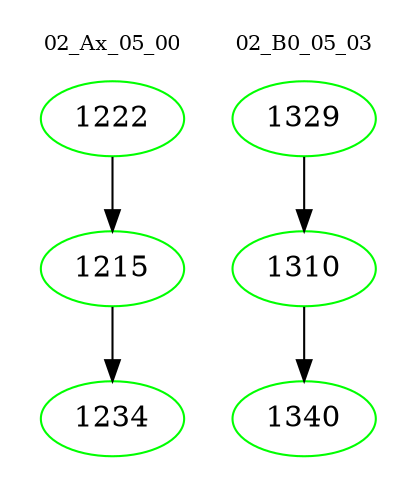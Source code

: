 digraph{
subgraph cluster_0 {
color = white
label = "02_Ax_05_00";
fontsize=10;
T0_1222 [label="1222", color="green"]
T0_1222 -> T0_1215 [color="black"]
T0_1215 [label="1215", color="green"]
T0_1215 -> T0_1234 [color="black"]
T0_1234 [label="1234", color="green"]
}
subgraph cluster_1 {
color = white
label = "02_B0_05_03";
fontsize=10;
T1_1329 [label="1329", color="green"]
T1_1329 -> T1_1310 [color="black"]
T1_1310 [label="1310", color="green"]
T1_1310 -> T1_1340 [color="black"]
T1_1340 [label="1340", color="green"]
}
}
